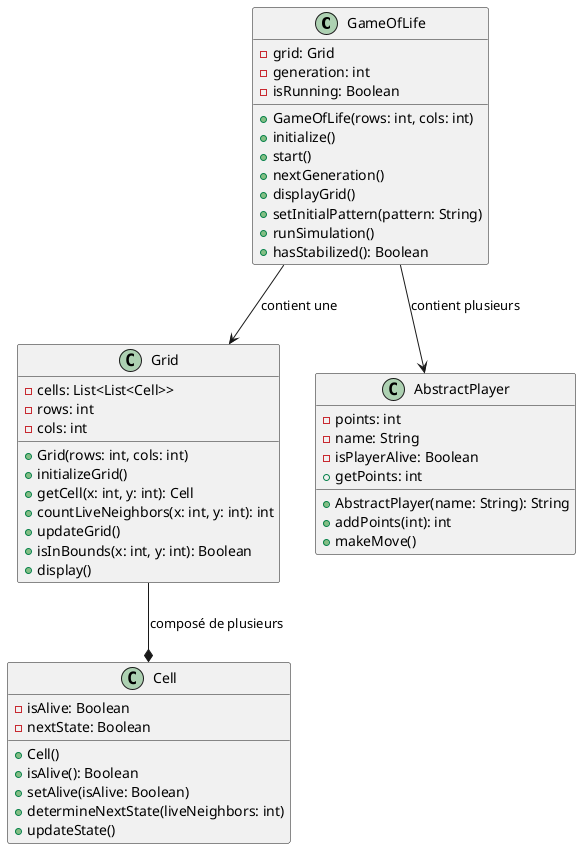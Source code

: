 @startuml diagram

class GameOfLife {
    - grid: Grid
    - generation: int
    - isRunning: Boolean
    + GameOfLife(rows: int, cols: int)
    + initialize()
    + start()
    + nextGeneration()
    + displayGrid()
    + setInitialPattern(pattern: String)
    + runSimulation()
    + hasStabilized(): Boolean
}

class Grid {
    - cells: List<List<Cell>>
    - rows: int
    - cols: int
    + Grid(rows: int, cols: int)
    + initializeGrid()
    + getCell(x: int, y: int): Cell
    + countLiveNeighbors(x: int, y: int): int
    + updateGrid()
    + isInBounds(x: int, y: int): Boolean
    + display()
}

class Cell {
    - isAlive: Boolean
    - nextState: Boolean
    + Cell()
    + isAlive(): Boolean
    + setAlive(isAlive: Boolean)
    + determineNextState(liveNeighbors: int)
    + updateState()
}


class AbstractPlayer {
    - points: int
    - name: String
    - isPlayerAlive: Boolean
    + AbstractPlayer(name: String): String
    + getPoints: int
    + addPoints(int): int
    + makeMove()

    }

GameOfLife --> Grid : "contient une"
Grid --* Cell : "composé de plusieurs"
GameOfLife --> AbstractPlayer : "contient plusieurs"

@enduml

